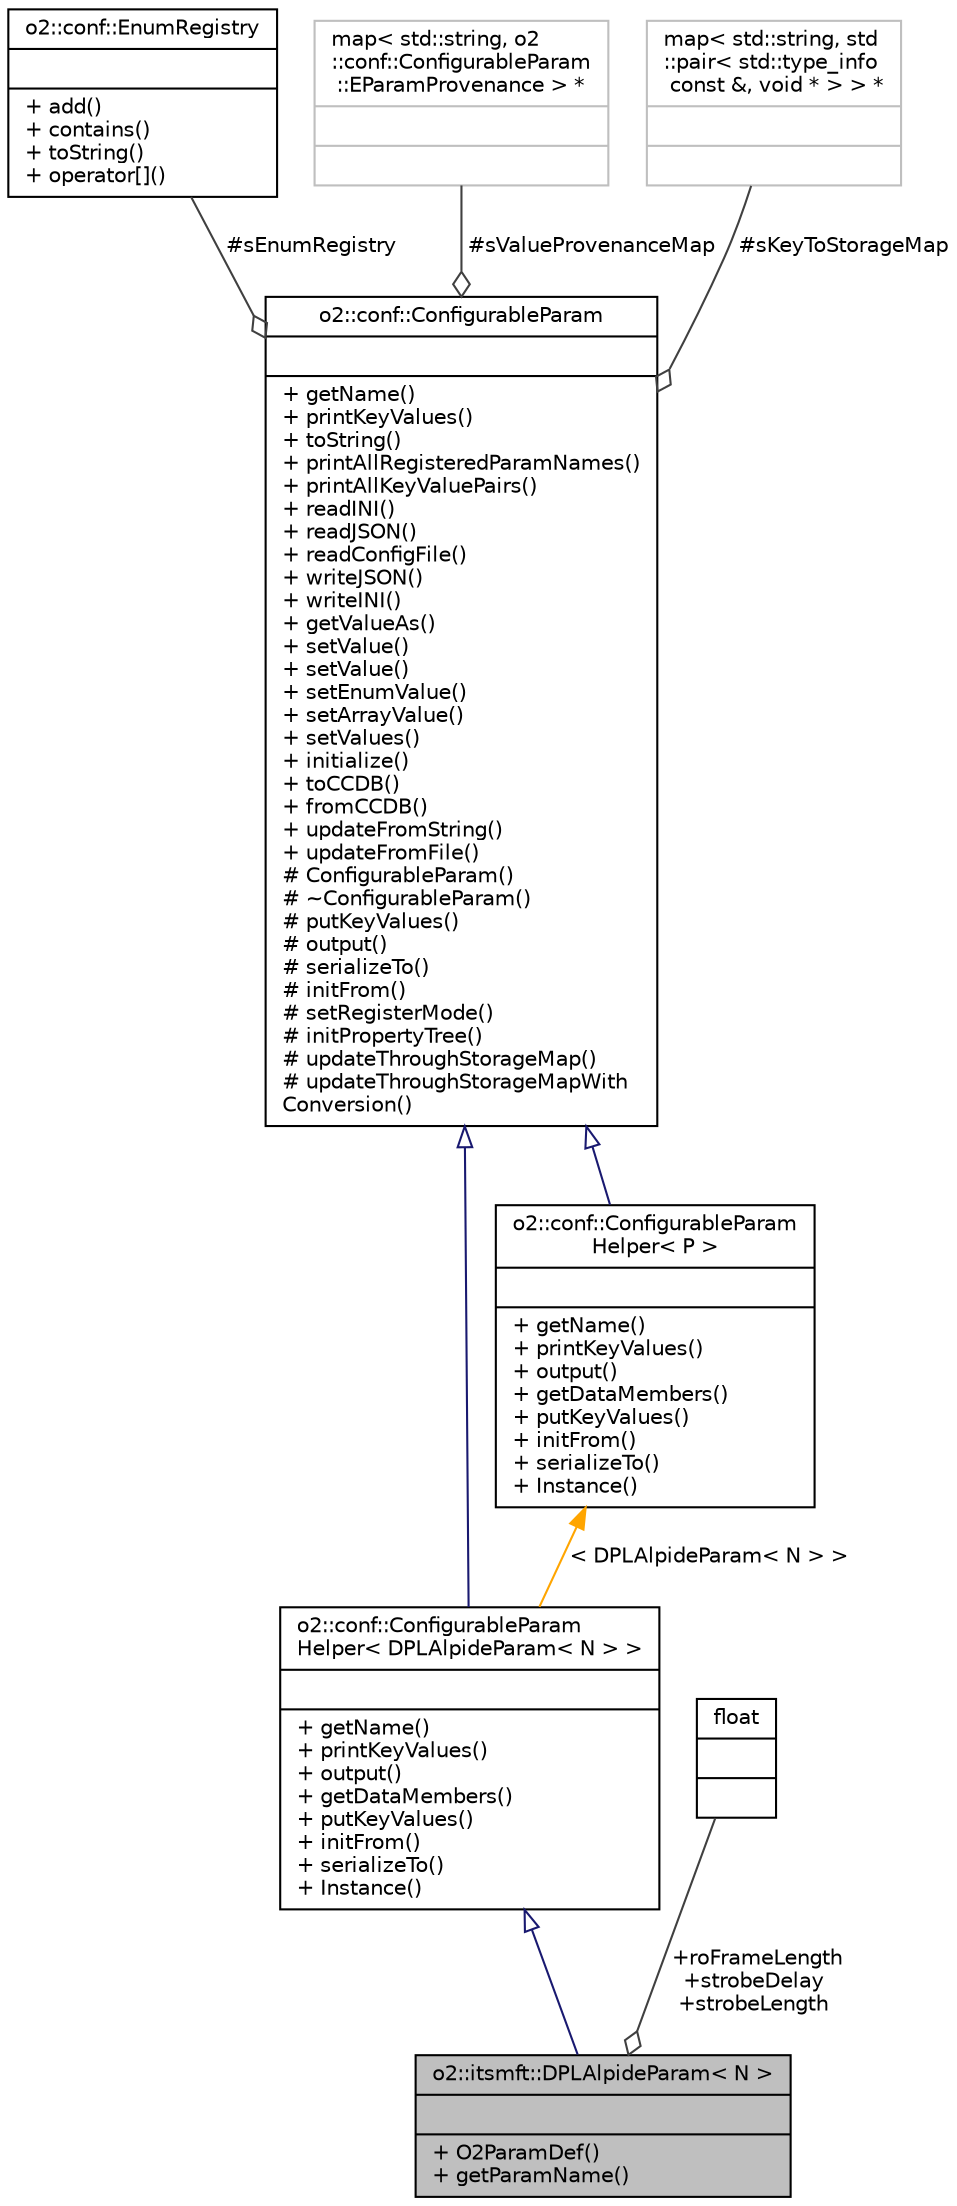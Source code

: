 digraph "o2::itsmft::DPLAlpideParam&lt; N &gt;"
{
 // INTERACTIVE_SVG=YES
  bgcolor="transparent";
  edge [fontname="Helvetica",fontsize="10",labelfontname="Helvetica",labelfontsize="10"];
  node [fontname="Helvetica",fontsize="10",shape=record];
  Node1 [label="{o2::itsmft::DPLAlpideParam\< N \>\n||+ O2ParamDef()\l+ getParamName()\l}",height=0.2,width=0.4,color="black", fillcolor="grey75", style="filled", fontcolor="black"];
  Node2 -> Node1 [dir="back",color="midnightblue",fontsize="10",style="solid",arrowtail="onormal",fontname="Helvetica"];
  Node2 [label="{o2::conf::ConfigurableParam\lHelper\< DPLAlpideParam\< N \> \>\n||+ getName()\l+ printKeyValues()\l+ output()\l+ getDataMembers()\l+ putKeyValues()\l+ initFrom()\l+ serializeTo()\l+ Instance()\l}",height=0.2,width=0.4,color="black",URL="$d7/d50/classo2_1_1conf_1_1ConfigurableParamHelper.html"];
  Node3 -> Node2 [dir="back",color="midnightblue",fontsize="10",style="solid",arrowtail="onormal",fontname="Helvetica"];
  Node3 [label="{o2::conf::ConfigurableParam\n||+ getName()\l+ printKeyValues()\l+ toString()\l+ printAllRegisteredParamNames()\l+ printAllKeyValuePairs()\l+ readINI()\l+ readJSON()\l+ readConfigFile()\l+ writeJSON()\l+ writeINI()\l+ getValueAs()\l+ setValue()\l+ setValue()\l+ setEnumValue()\l+ setArrayValue()\l+ setValues()\l+ initialize()\l+ toCCDB()\l+ fromCCDB()\l+ updateFromString()\l+ updateFromFile()\l# ConfigurableParam()\l# ~ConfigurableParam()\l# putKeyValues()\l# output()\l# serializeTo()\l# initFrom()\l# setRegisterMode()\l# initPropertyTree()\l# updateThroughStorageMap()\l# updateThroughStorageMapWith\lConversion()\l}",height=0.2,width=0.4,color="black",URL="$d6/d14/classo2_1_1conf_1_1ConfigurableParam.html"];
  Node4 -> Node3 [color="grey25",fontsize="10",style="solid",label=" #sEnumRegistry" ,arrowhead="odiamond",fontname="Helvetica"];
  Node4 [label="{o2::conf::EnumRegistry\n||+ add()\l+ contains()\l+ toString()\l+ operator[]()\l}",height=0.2,width=0.4,color="black",URL="$dc/d42/classo2_1_1conf_1_1EnumRegistry.html"];
  Node5 -> Node3 [color="grey25",fontsize="10",style="solid",label=" #sValueProvenanceMap" ,arrowhead="odiamond",fontname="Helvetica"];
  Node5 [label="{map\< std::string, o2\l::conf::ConfigurableParam\l::EParamProvenance \> *\n||}",height=0.2,width=0.4,color="grey75"];
  Node6 -> Node3 [color="grey25",fontsize="10",style="solid",label=" #sKeyToStorageMap" ,arrowhead="odiamond",fontname="Helvetica"];
  Node6 [label="{map\< std::string, std\l::pair\< std::type_info\l const &, void * \> \> *\n||}",height=0.2,width=0.4,color="grey75"];
  Node7 -> Node2 [dir="back",color="orange",fontsize="10",style="solid",label=" \< DPLAlpideParam\< N \> \>" ,fontname="Helvetica"];
  Node7 [label="{o2::conf::ConfigurableParam\lHelper\< P \>\n||+ getName()\l+ printKeyValues()\l+ output()\l+ getDataMembers()\l+ putKeyValues()\l+ initFrom()\l+ serializeTo()\l+ Instance()\l}",height=0.2,width=0.4,color="black",URL="$d7/d50/classo2_1_1conf_1_1ConfigurableParamHelper.html"];
  Node3 -> Node7 [dir="back",color="midnightblue",fontsize="10",style="solid",arrowtail="onormal",fontname="Helvetica"];
  Node8 -> Node1 [color="grey25",fontsize="10",style="solid",label=" +roFrameLength\n+strobeDelay\n+strobeLength" ,arrowhead="odiamond",fontname="Helvetica"];
  Node8 [label="{float\n||}",height=0.2,width=0.4,color="black",URL="$d4/dc3/classfloat.html"];
}

